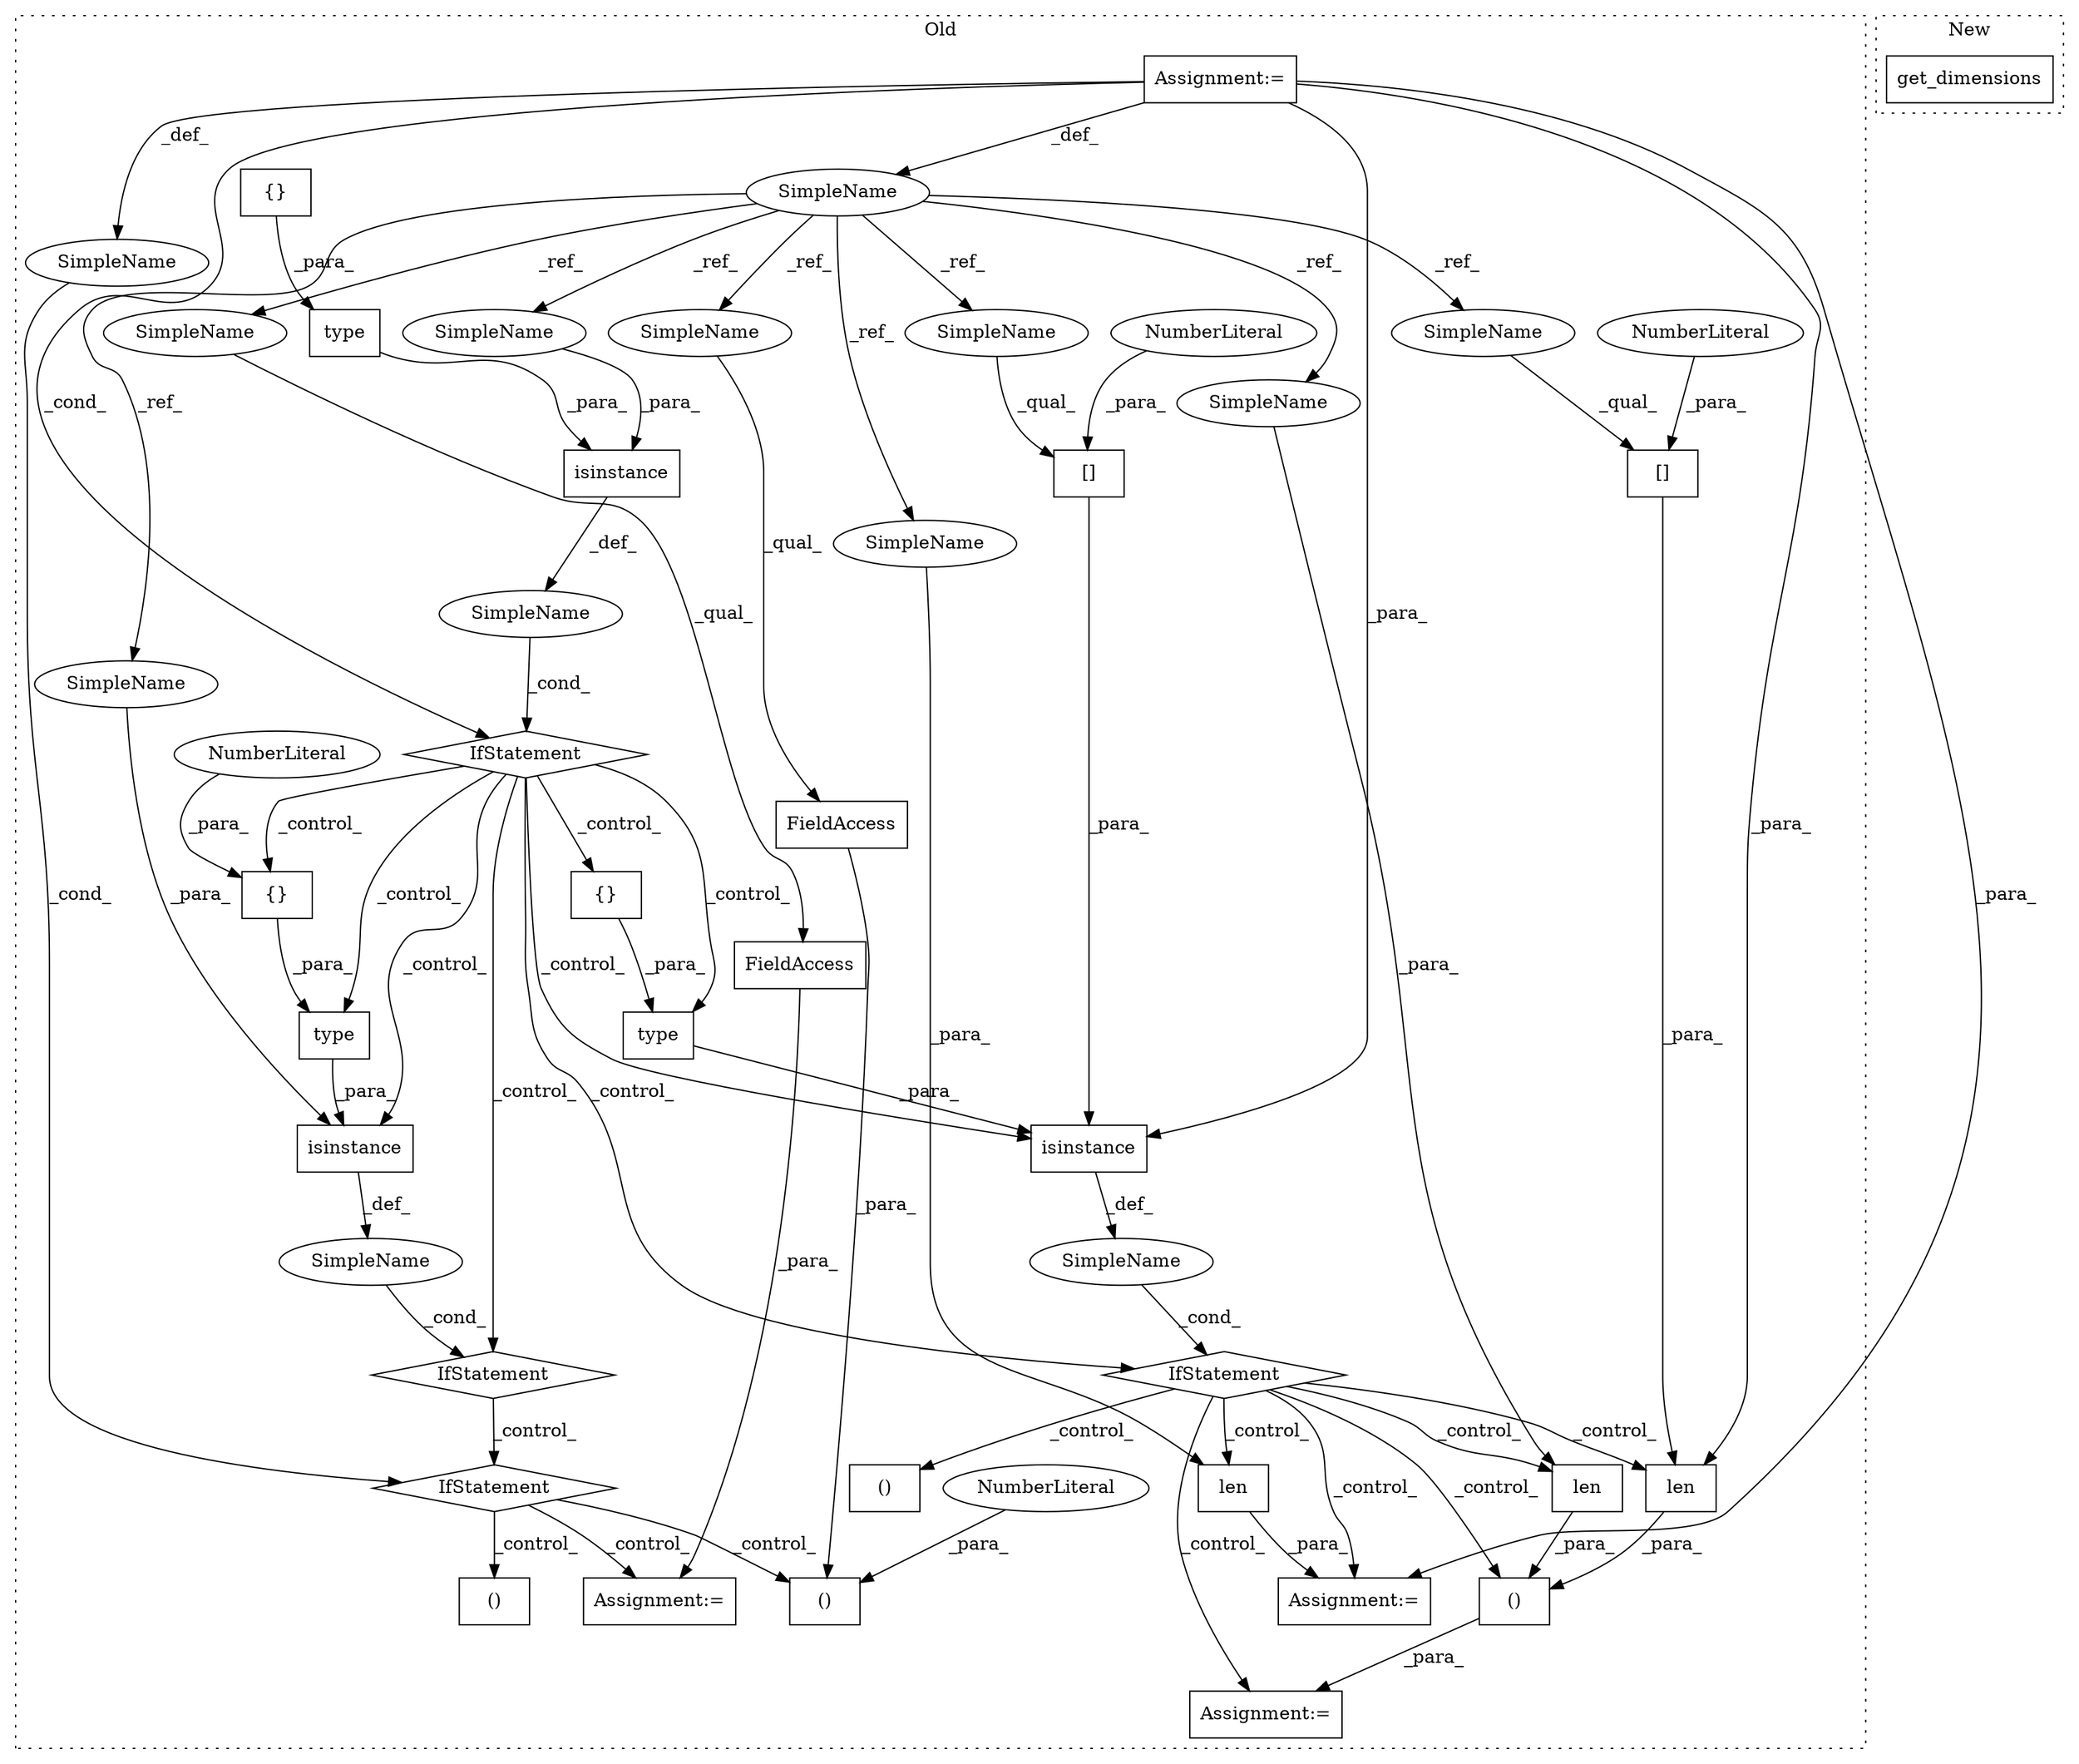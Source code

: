digraph G {
subgraph cluster0 {
1 [label="type" a="32" s="1242,1272" l="5,1" shape="box"];
3 [label="()" a="106" s="1441" l="20" shape="box"];
4 [label="type" a="32" s="1023,1039" l="5,1" shape="box"];
5 [label="()" a="106" s="1327" l="15" shape="box"];
6 [label="NumberLiteral" a="34" s="1441" l="1" shape="ellipse"];
7 [label="{}" a="4" s="1037" l="2" shape="box"];
8 [label="SimpleName" a="42" s="" l="" shape="ellipse"];
9 [label="{}" a="4" s="1268,1270" l="1,1" shape="box"];
10 [label="SimpleName" a="42" s="" l="" shape="ellipse"];
11 [label="isinstance" a="32" s="1010,1040" l="11,1" shape="box"];
12 [label="IfStatement" a="25" s="1225,1274" l="4,2" shape="diamond"];
13 [label="isinstance" a="32" s="1229,1273" l="11,1" shape="box"];
14 [label="IfStatement" a="25" s="1006,1041" l="4,2" shape="diamond"];
15 [label="Assignment:=" a="7" s="1342" l="2" shape="box"];
16 [label="()" a="106" s="1136" l="28" shape="box"];
17 [label="{}" a="4" s="1085" l="2" shape="box"];
18 [label="()" a="106" s="1110" l="15" shape="box"];
19 [label="NumberLiteral" a="34" s="1269" l="1" shape="ellipse"];
20 [label="SimpleName" a="42" s="" l="" shape="ellipse"];
21 [label="SimpleName" a="42" s="" l="" shape="ellipse"];
22 [label="SimpleName" a="42" s="950" l="1" shape="ellipse"];
23 [label="[]" a="2" s="1159,1162" l="2,1" shape="box"];
24 [label="NumberLiteral" a="34" s="1161" l="1" shape="ellipse"];
25 [label="[]" a="2" s="1066,1069" l="2,1" shape="box"];
26 [label="NumberLiteral" a="34" s="1068" l="1" shape="ellipse"];
27 [label="isinstance" a="32" s="1055,1088" l="11,1" shape="box"];
28 [label="type" a="32" s="1071,1087" l="5,1" shape="box"];
29 [label="len" a="32" s="1136,1141" l="4,1" shape="box"];
30 [label="FieldAccess" a="22" s="1455" l="6" shape="box"];
31 [label="len" a="32" s="1155,1163" l="4,1" shape="box"];
32 [label="FieldAccess" a="22" s="1344" l="7" shape="box"];
33 [label="len" a="32" s="1193,1198" l="4,1" shape="box"];
34 [label="IfStatement" a="25" s="1284,1306" l="4,2" shape="diamond"];
35 [label="Assignment:=" a="7" s="1125" l="11" shape="box"];
36 [label="IfStatement" a="25" s="1051,1089" l="4,2" shape="diamond"];
37 [label="Assignment:=" a="7" s="950" l="1" shape="box"];
38 [label="Assignment:=" a="7" s="1192" l="1" shape="box"];
39 [label="SimpleName" a="42" s="1021" l="1" shape="ellipse"];
40 [label="SimpleName" a="42" s="1159" l="1" shape="ellipse"];
41 [label="SimpleName" a="42" s="1455" l="1" shape="ellipse"];
42 [label="SimpleName" a="42" s="1197" l="1" shape="ellipse"];
43 [label="SimpleName" a="42" s="1140" l="1" shape="ellipse"];
44 [label="SimpleName" a="42" s="1240" l="1" shape="ellipse"];
45 [label="SimpleName" a="42" s="1344" l="1" shape="ellipse"];
46 [label="SimpleName" a="42" s="1066" l="1" shape="ellipse"];
label = "Old";
style="dotted";
}
subgraph cluster1 {
2 [label="get_dimensions" a="32" s="1025,1041" l="15,1" shape="box"];
label = "New";
style="dotted";
}
1 -> 13 [label="_para_"];
4 -> 11 [label="_para_"];
6 -> 3 [label="_para_"];
7 -> 4 [label="_para_"];
8 -> 14 [label="_cond_"];
9 -> 1 [label="_para_"];
10 -> 12 [label="_cond_"];
11 -> 8 [label="_def_"];
12 -> 34 [label="_control_"];
13 -> 10 [label="_def_"];
14 -> 9 [label="_control_"];
14 -> 12 [label="_control_"];
14 -> 13 [label="_control_"];
14 -> 27 [label="_control_"];
14 -> 1 [label="_control_"];
14 -> 17 [label="_control_"];
14 -> 28 [label="_control_"];
14 -> 36 [label="_control_"];
16 -> 35 [label="_para_"];
17 -> 28 [label="_para_"];
19 -> 9 [label="_para_"];
20 -> 36 [label="_cond_"];
21 -> 34 [label="_cond_"];
22 -> 45 [label="_ref_"];
22 -> 46 [label="_ref_"];
22 -> 41 [label="_ref_"];
22 -> 42 [label="_ref_"];
22 -> 40 [label="_ref_"];
22 -> 44 [label="_ref_"];
22 -> 43 [label="_ref_"];
22 -> 39 [label="_ref_"];
23 -> 31 [label="_para_"];
24 -> 23 [label="_para_"];
25 -> 27 [label="_para_"];
26 -> 25 [label="_para_"];
27 -> 20 [label="_def_"];
28 -> 27 [label="_para_"];
29 -> 16 [label="_para_"];
30 -> 3 [label="_para_"];
31 -> 16 [label="_para_"];
32 -> 15 [label="_para_"];
33 -> 38 [label="_para_"];
34 -> 3 [label="_control_"];
34 -> 5 [label="_control_"];
34 -> 15 [label="_control_"];
36 -> 33 [label="_control_"];
36 -> 35 [label="_control_"];
36 -> 18 [label="_control_"];
36 -> 31 [label="_control_"];
36 -> 16 [label="_control_"];
36 -> 38 [label="_control_"];
36 -> 29 [label="_control_"];
37 -> 38 [label="_para_"];
37 -> 21 [label="_def_"];
37 -> 31 [label="_para_"];
37 -> 14 [label="_cond_"];
37 -> 22 [label="_def_"];
37 -> 27 [label="_para_"];
39 -> 11 [label="_para_"];
40 -> 23 [label="_qual_"];
41 -> 30 [label="_qual_"];
42 -> 33 [label="_para_"];
43 -> 29 [label="_para_"];
44 -> 13 [label="_para_"];
45 -> 32 [label="_qual_"];
46 -> 25 [label="_qual_"];
}